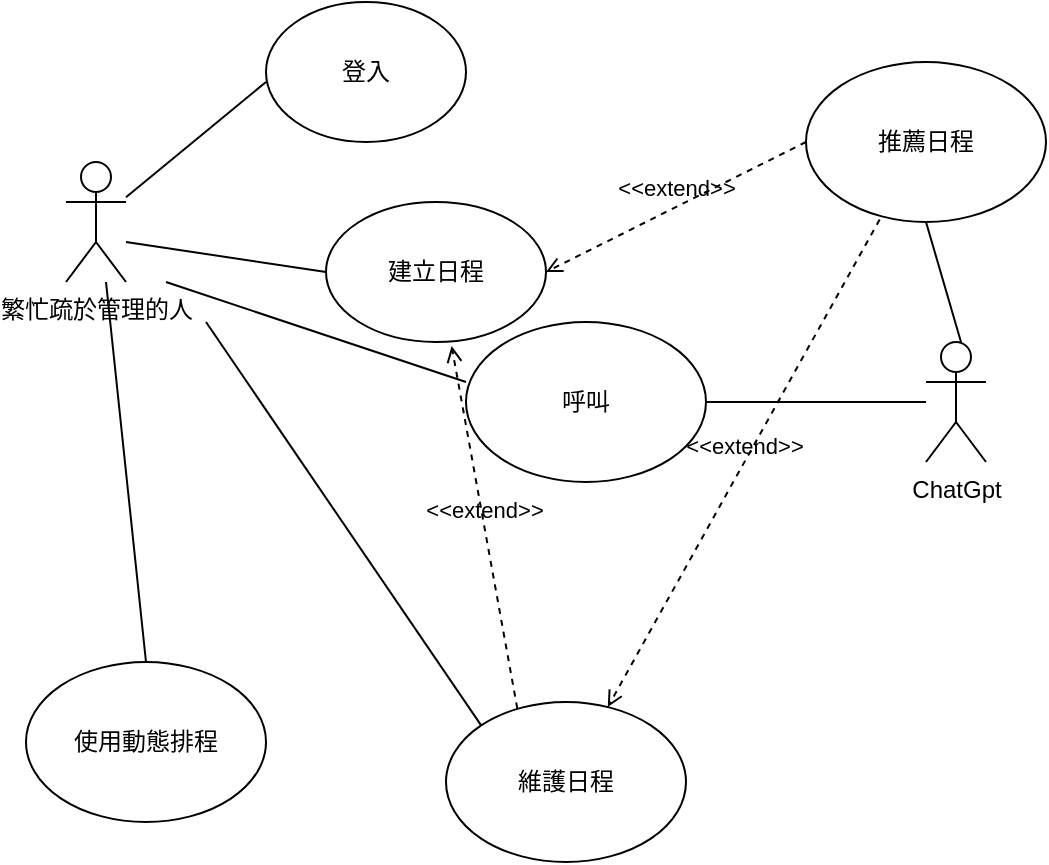 <mxfile version="25.0.3">
  <diagram name="第 1 页" id="Xz5PU06GAnDAfzOE8Gnp">
    <mxGraphModel dx="1050" dy="530" grid="1" gridSize="10" guides="1" tooltips="1" connect="1" arrows="1" fold="1" page="1" pageScale="1" pageWidth="827" pageHeight="1169" math="0" shadow="0">
      <root>
        <mxCell id="0" />
        <mxCell id="1" parent="0" />
        <mxCell id="2vLCRVX1jUAMyT6jkuKO-1" value="繁忙疏於管理的人&lt;div&gt;&lt;br&gt;&lt;/div&gt;" style="shape=umlActor;verticalLabelPosition=bottom;verticalAlign=top;html=1;outlineConnect=0;" parent="1" vertex="1">
          <mxGeometry x="70" y="280" width="30" height="60" as="geometry" />
        </mxCell>
        <mxCell id="2vLCRVX1jUAMyT6jkuKO-2" value="登入" style="ellipse;whiteSpace=wrap;html=1;" parent="1" vertex="1">
          <mxGeometry x="170" y="200" width="100" height="70" as="geometry" />
        </mxCell>
        <mxCell id="2vLCRVX1jUAMyT6jkuKO-3" value="建立日程" style="ellipse;whiteSpace=wrap;html=1;" parent="1" vertex="1">
          <mxGeometry x="200" y="300" width="110" height="70" as="geometry" />
        </mxCell>
        <mxCell id="2vLCRVX1jUAMyT6jkuKO-4" value="維護日程" style="ellipse;whiteSpace=wrap;html=1;" parent="1" vertex="1">
          <mxGeometry x="260" y="550" width="120" height="80" as="geometry" />
        </mxCell>
        <mxCell id="2vLCRVX1jUAMyT6jkuKO-5" value="ChatGpt" style="shape=umlActor;verticalLabelPosition=bottom;verticalAlign=top;html=1;outlineConnect=0;" parent="1" vertex="1">
          <mxGeometry x="500" y="370" width="30" height="60" as="geometry" />
        </mxCell>
        <mxCell id="2vLCRVX1jUAMyT6jkuKO-6" value="" style="endArrow=none;html=1;rounded=0;" parent="1" edge="1">
          <mxGeometry width="50" height="50" relative="1" as="geometry">
            <mxPoint x="270" y="390" as="sourcePoint" />
            <mxPoint x="120" y="340" as="targetPoint" />
          </mxGeometry>
        </mxCell>
        <mxCell id="2vLCRVX1jUAMyT6jkuKO-7" value="" style="endArrow=none;html=1;rounded=0;entryX=0;entryY=0.5;entryDx=0;entryDy=0;" parent="1" target="2vLCRVX1jUAMyT6jkuKO-3" edge="1">
          <mxGeometry width="50" height="50" relative="1" as="geometry">
            <mxPoint x="100" y="320" as="sourcePoint" />
            <mxPoint x="150" y="270" as="targetPoint" />
          </mxGeometry>
        </mxCell>
        <mxCell id="2vLCRVX1jUAMyT6jkuKO-8" value="" style="endArrow=none;html=1;rounded=0;" parent="1" source="2vLCRVX1jUAMyT6jkuKO-1" edge="1">
          <mxGeometry width="50" height="50" relative="1" as="geometry">
            <mxPoint x="210" y="380" as="sourcePoint" />
            <mxPoint x="170" y="240" as="targetPoint" />
          </mxGeometry>
        </mxCell>
        <mxCell id="2vLCRVX1jUAMyT6jkuKO-9" value="" style="endArrow=none;html=1;rounded=0;exitX=0;exitY=0;exitDx=0;exitDy=0;" parent="1" source="2vLCRVX1jUAMyT6jkuKO-4" edge="1">
          <mxGeometry width="50" height="50" relative="1" as="geometry">
            <mxPoint x="90" y="410" as="sourcePoint" />
            <mxPoint x="140" y="360" as="targetPoint" />
          </mxGeometry>
        </mxCell>
        <mxCell id="2vLCRVX1jUAMyT6jkuKO-10" value="呼叫" style="ellipse;whiteSpace=wrap;html=1;" parent="1" vertex="1">
          <mxGeometry x="270" y="360" width="120" height="80" as="geometry" />
        </mxCell>
        <mxCell id="2vLCRVX1jUAMyT6jkuKO-11" value="" style="endArrow=none;html=1;rounded=0;" parent="1" target="2vLCRVX1jUAMyT6jkuKO-5" edge="1">
          <mxGeometry width="50" height="50" relative="1" as="geometry">
            <mxPoint x="390" y="400" as="sourcePoint" />
            <mxPoint x="440" y="350" as="targetPoint" />
          </mxGeometry>
        </mxCell>
        <mxCell id="2vLCRVX1jUAMyT6jkuKO-12" value="&amp;lt;&amp;lt;extend&amp;gt;&amp;gt;" style="html=1;verticalAlign=bottom;labelBackgroundColor=none;endArrow=open;endFill=0;dashed=1;rounded=0;entryX=0.571;entryY=1.029;entryDx=0;entryDy=0;entryPerimeter=0;exitX=0.297;exitY=0.04;exitDx=0;exitDy=0;exitPerimeter=0;" parent="1" target="2vLCRVX1jUAMyT6jkuKO-3" edge="1" source="2vLCRVX1jUAMyT6jkuKO-4">
          <mxGeometry width="160" relative="1" as="geometry">
            <mxPoint x="250" y="460" as="sourcePoint" />
            <mxPoint x="410" y="460" as="targetPoint" />
          </mxGeometry>
        </mxCell>
        <mxCell id="2vLCRVX1jUAMyT6jkuKO-13" value="" style="endArrow=none;html=1;rounded=0;entryX=0.5;entryY=0;entryDx=0;entryDy=0;entryPerimeter=0;exitX=0.5;exitY=1;exitDx=0;exitDy=0;" parent="1" edge="1" source="2vLCRVX1jUAMyT6jkuKO-14">
          <mxGeometry width="50" height="50" relative="1" as="geometry">
            <mxPoint x="530" y="320" as="sourcePoint" />
            <mxPoint x="517.5" y="370" as="targetPoint" />
          </mxGeometry>
        </mxCell>
        <mxCell id="2vLCRVX1jUAMyT6jkuKO-14" value="推薦日程" style="ellipse;whiteSpace=wrap;html=1;" parent="1" vertex="1">
          <mxGeometry x="440" y="230" width="120" height="80" as="geometry" />
        </mxCell>
        <mxCell id="2vLCRVX1jUAMyT6jkuKO-16" value="使用動態排程" style="ellipse;whiteSpace=wrap;html=1;" parent="1" vertex="1">
          <mxGeometry x="50" y="530" width="120" height="80" as="geometry" />
        </mxCell>
        <mxCell id="2vLCRVX1jUAMyT6jkuKO-17" value="" style="endArrow=none;html=1;rounded=0;exitX=0.5;exitY=0;exitDx=0;exitDy=0;" parent="1" source="2vLCRVX1jUAMyT6jkuKO-16" edge="1">
          <mxGeometry width="50" height="50" relative="1" as="geometry">
            <mxPoint x="40" y="390" as="sourcePoint" />
            <mxPoint x="90" y="340" as="targetPoint" />
          </mxGeometry>
        </mxCell>
        <mxCell id="dfAzhgAMpCQyfqDTIuD1-2" value="&amp;lt;&amp;lt;extend&amp;gt;&amp;gt;" style="html=1;verticalAlign=bottom;labelBackgroundColor=none;endArrow=open;endFill=0;dashed=1;rounded=0;exitX=0.307;exitY=0.985;exitDx=0;exitDy=0;exitPerimeter=0;" edge="1" parent="1" source="2vLCRVX1jUAMyT6jkuKO-14" target="2vLCRVX1jUAMyT6jkuKO-4">
          <mxGeometry width="160" relative="1" as="geometry">
            <mxPoint x="442.76" y="310.0" as="sourcePoint" />
            <mxPoint x="340" y="522.8" as="targetPoint" />
          </mxGeometry>
        </mxCell>
        <mxCell id="dfAzhgAMpCQyfqDTIuD1-3" value="&amp;lt;&amp;lt;extend&amp;gt;&amp;gt;" style="html=1;verticalAlign=bottom;labelBackgroundColor=none;endArrow=open;endFill=0;dashed=1;rounded=0;exitX=0;exitY=0.5;exitDx=0;exitDy=0;entryX=1;entryY=0.5;entryDx=0;entryDy=0;" edge="1" parent="1" source="2vLCRVX1jUAMyT6jkuKO-14" target="2vLCRVX1jUAMyT6jkuKO-3">
          <mxGeometry width="160" relative="1" as="geometry">
            <mxPoint x="482" y="100" as="sourcePoint" />
            <mxPoint x="313" y="343" as="targetPoint" />
          </mxGeometry>
        </mxCell>
      </root>
    </mxGraphModel>
  </diagram>
</mxfile>
